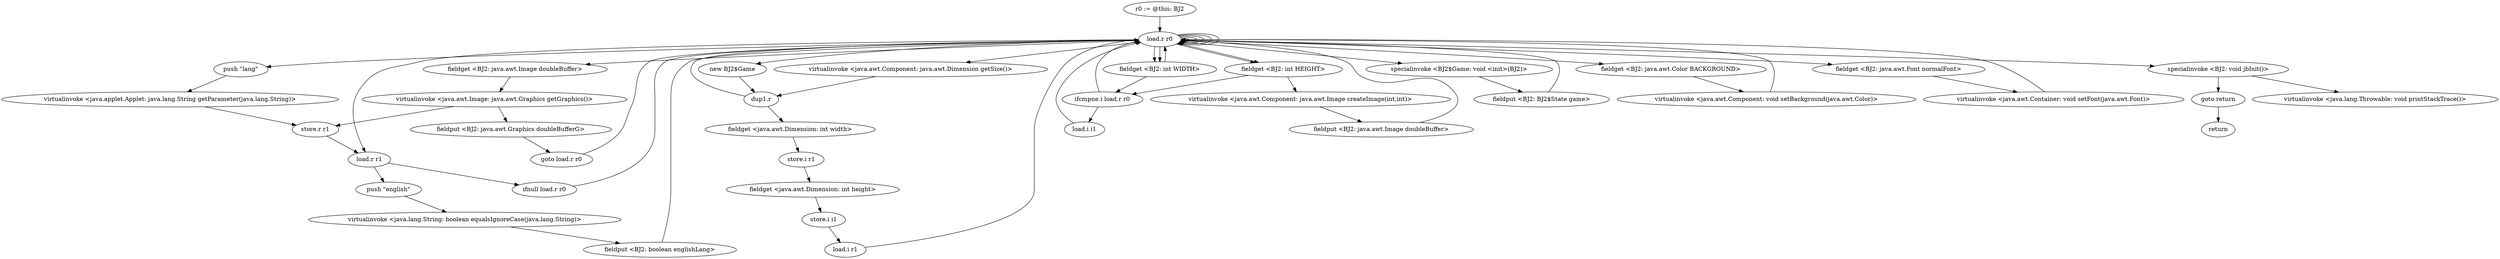digraph "" {
    "r0 := @this: BJ2"
    "load.r r0"
    "r0 := @this: BJ2"->"load.r r0";
    "push \"lang\""
    "load.r r0"->"push \"lang\"";
    "virtualinvoke <java.applet.Applet: java.lang.String getParameter(java.lang.String)>"
    "push \"lang\""->"virtualinvoke <java.applet.Applet: java.lang.String getParameter(java.lang.String)>";
    "store.r r1"
    "virtualinvoke <java.applet.Applet: java.lang.String getParameter(java.lang.String)>"->"store.r r1";
    "load.r r1"
    "store.r r1"->"load.r r1";
    "ifnull load.r r0"
    "load.r r1"->"ifnull load.r r0";
    "ifnull load.r r0"->"load.r r0";
    "load.r r0"->"load.r r1";
    "push \"english\""
    "load.r r1"->"push \"english\"";
    "virtualinvoke <java.lang.String: boolean equalsIgnoreCase(java.lang.String)>"
    "push \"english\""->"virtualinvoke <java.lang.String: boolean equalsIgnoreCase(java.lang.String)>";
    "fieldput <BJ2: boolean englishLang>"
    "virtualinvoke <java.lang.String: boolean equalsIgnoreCase(java.lang.String)>"->"fieldput <BJ2: boolean englishLang>";
    "fieldput <BJ2: boolean englishLang>"->"load.r r0";
    "virtualinvoke <java.awt.Component: java.awt.Dimension getSize()>"
    "load.r r0"->"virtualinvoke <java.awt.Component: java.awt.Dimension getSize()>";
    "dup1.r"
    "virtualinvoke <java.awt.Component: java.awt.Dimension getSize()>"->"dup1.r";
    "fieldget <java.awt.Dimension: int width>"
    "dup1.r"->"fieldget <java.awt.Dimension: int width>";
    "store.i r1"
    "fieldget <java.awt.Dimension: int width>"->"store.i r1";
    "fieldget <java.awt.Dimension: int height>"
    "store.i r1"->"fieldget <java.awt.Dimension: int height>";
    "store.i i1"
    "fieldget <java.awt.Dimension: int height>"->"store.i i1";
    "load.i r1"
    "store.i i1"->"load.i r1";
    "load.i r1"->"load.r r0";
    "fieldget <BJ2: int WIDTH>"
    "load.r r0"->"fieldget <BJ2: int WIDTH>";
    "ifcmpne.i load.r r0"
    "fieldget <BJ2: int WIDTH>"->"ifcmpne.i load.r r0";
    "load.i i1"
    "ifcmpne.i load.r r0"->"load.i i1";
    "load.i i1"->"load.r r0";
    "fieldget <BJ2: int HEIGHT>"
    "load.r r0"->"fieldget <BJ2: int HEIGHT>";
    "fieldget <BJ2: int HEIGHT>"->"ifcmpne.i load.r r0";
    "ifcmpne.i load.r r0"->"load.r r0";
    "new BJ2$Game"
    "load.r r0"->"new BJ2$Game";
    "new BJ2$Game"->"dup1.r";
    "dup1.r"->"load.r r0";
    "specialinvoke <BJ2$Game: void <init>(BJ2)>"
    "load.r r0"->"specialinvoke <BJ2$Game: void <init>(BJ2)>";
    "fieldput <BJ2: BJ2$State game>"
    "specialinvoke <BJ2$Game: void <init>(BJ2)>"->"fieldput <BJ2: BJ2$State game>";
    "fieldput <BJ2: BJ2$State game>"->"load.r r0";
    "load.r r0"->"load.r r0";
    "fieldget <BJ2: java.awt.Color BACKGROUND>"
    "load.r r0"->"fieldget <BJ2: java.awt.Color BACKGROUND>";
    "virtualinvoke <java.awt.Component: void setBackground(java.awt.Color)>"
    "fieldget <BJ2: java.awt.Color BACKGROUND>"->"virtualinvoke <java.awt.Component: void setBackground(java.awt.Color)>";
    "virtualinvoke <java.awt.Component: void setBackground(java.awt.Color)>"->"load.r r0";
    "load.r r0"->"load.r r0";
    "fieldget <BJ2: java.awt.Font normalFont>"
    "load.r r0"->"fieldget <BJ2: java.awt.Font normalFont>";
    "virtualinvoke <java.awt.Container: void setFont(java.awt.Font)>"
    "fieldget <BJ2: java.awt.Font normalFont>"->"virtualinvoke <java.awt.Container: void setFont(java.awt.Font)>";
    "virtualinvoke <java.awt.Container: void setFont(java.awt.Font)>"->"load.r r0";
    "load.r r0"->"load.r r0";
    "load.r r0"->"load.r r0";
    "load.r r0"->"fieldget <BJ2: int WIDTH>";
    "fieldget <BJ2: int WIDTH>"->"load.r r0";
    "load.r r0"->"fieldget <BJ2: int HEIGHT>";
    "virtualinvoke <java.awt.Component: java.awt.Image createImage(int,int)>"
    "fieldget <BJ2: int HEIGHT>"->"virtualinvoke <java.awt.Component: java.awt.Image createImage(int,int)>";
    "fieldput <BJ2: java.awt.Image doubleBuffer>"
    "virtualinvoke <java.awt.Component: java.awt.Image createImage(int,int)>"->"fieldput <BJ2: java.awt.Image doubleBuffer>";
    "fieldput <BJ2: java.awt.Image doubleBuffer>"->"load.r r0";
    "load.r r0"->"load.r r0";
    "fieldget <BJ2: java.awt.Image doubleBuffer>"
    "load.r r0"->"fieldget <BJ2: java.awt.Image doubleBuffer>";
    "virtualinvoke <java.awt.Image: java.awt.Graphics getGraphics()>"
    "fieldget <BJ2: java.awt.Image doubleBuffer>"->"virtualinvoke <java.awt.Image: java.awt.Graphics getGraphics()>";
    "fieldput <BJ2: java.awt.Graphics doubleBufferG>"
    "virtualinvoke <java.awt.Image: java.awt.Graphics getGraphics()>"->"fieldput <BJ2: java.awt.Graphics doubleBufferG>";
    "goto load.r r0"
    "fieldput <BJ2: java.awt.Graphics doubleBufferG>"->"goto load.r r0";
    "goto load.r r0"->"load.r r0";
    "specialinvoke <BJ2: void jbInit()>"
    "load.r r0"->"specialinvoke <BJ2: void jbInit()>";
    "goto return"
    "specialinvoke <BJ2: void jbInit()>"->"goto return";
    "return"
    "goto return"->"return";
    "virtualinvoke <java.lang.Throwable: void printStackTrace()>"
    "specialinvoke <BJ2: void jbInit()>"->"virtualinvoke <java.lang.Throwable: void printStackTrace()>";
    "virtualinvoke <java.awt.Image: java.awt.Graphics getGraphics()>"->"store.r r1";
}
